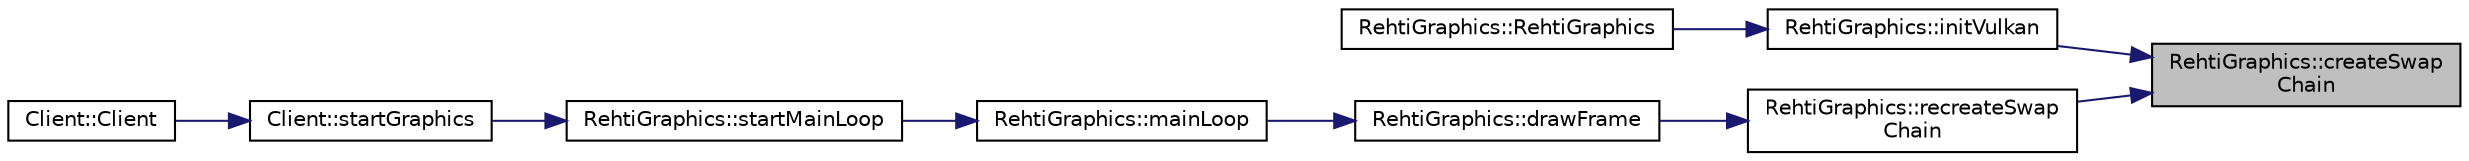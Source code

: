 digraph "RehtiGraphics::createSwapChain"
{
 // LATEX_PDF_SIZE
  edge [fontname="Helvetica",fontsize="10",labelfontname="Helvetica",labelfontsize="10"];
  node [fontname="Helvetica",fontsize="10",shape=record];
  rankdir="RL";
  Node1 [label="RehtiGraphics::createSwap\lChain",height=0.2,width=0.4,color="black", fillcolor="grey75", style="filled", fontcolor="black",tooltip="Creates the swapchain."];
  Node1 -> Node2 [dir="back",color="midnightblue",fontsize="10",style="solid",fontname="Helvetica"];
  Node2 [label="RehtiGraphics::initVulkan",height=0.2,width=0.4,color="black", fillcolor="white", style="filled",URL="$classRehtiGraphics.html#ae16a48c5465c048b9ca5c253506d25b3",tooltip="Initializes vulkan instance."];
  Node2 -> Node3 [dir="back",color="midnightblue",fontsize="10",style="solid",fontname="Helvetica"];
  Node3 [label="RehtiGraphics::RehtiGraphics",height=0.2,width=0.4,color="black", fillcolor="white", style="filled",URL="$classRehtiGraphics.html#add3c915e8b78854eaeacb0fc075f4469",tooltip="Initializes the graphics backend."];
  Node1 -> Node4 [dir="back",color="midnightblue",fontsize="10",style="solid",fontname="Helvetica"];
  Node4 [label="RehtiGraphics::recreateSwap\lChain",height=0.2,width=0.4,color="black", fillcolor="white", style="filled",URL="$classRehtiGraphics.html#a203320e8973b2886132afadb3e2dd7f9",tooltip="Recreates the swapchain."];
  Node4 -> Node5 [dir="back",color="midnightblue",fontsize="10",style="solid",fontname="Helvetica"];
  Node5 [label="RehtiGraphics::drawFrame",height=0.2,width=0.4,color="black", fillcolor="white", style="filled",URL="$classRehtiGraphics.html#ac049915f0d6b38117ece68d74eaec027",tooltip="Draws a frame and records the previous frame time."];
  Node5 -> Node6 [dir="back",color="midnightblue",fontsize="10",style="solid",fontname="Helvetica"];
  Node6 [label="RehtiGraphics::mainLoop",height=0.2,width=0.4,color="black", fillcolor="white", style="filled",URL="$classRehtiGraphics.html#a82d71e93dd76cde425cc34df93cf4723",tooltip="Loops, polls events and draws frames."];
  Node6 -> Node7 [dir="back",color="midnightblue",fontsize="10",style="solid",fontname="Helvetica"];
  Node7 [label="RehtiGraphics::startMainLoop",height=0.2,width=0.4,color="black", fillcolor="white", style="filled",URL="$classRehtiGraphics.html#aba5f89e9dc6f91cfef79f525151a067d",tooltip="Starts a rendering loop until the window is closed."];
  Node7 -> Node8 [dir="back",color="midnightblue",fontsize="10",style="solid",fontname="Helvetica"];
  Node8 [label="Client::startGraphics",height=0.2,width=0.4,color="black", fillcolor="white", style="filled",URL="$classClient.html#a7b7406bdc248547627fd669a92b86d6c",tooltip="Starts the graphics library."];
  Node8 -> Node9 [dir="back",color="midnightblue",fontsize="10",style="solid",fontname="Helvetica"];
  Node9 [label="Client::Client",height=0.2,width=0.4,color="black", fillcolor="white", style="filled",URL="$classClient.html#ad3e41ed92e71d5c3717db96e68b9541b",tooltip=" "];
}
